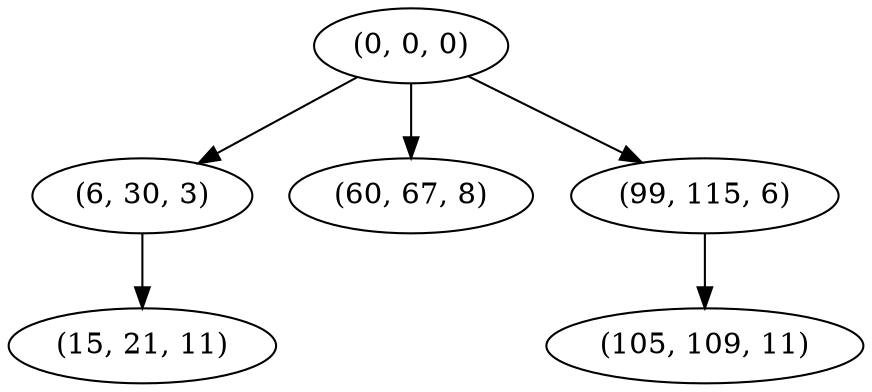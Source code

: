 digraph tree {
    "(0, 0, 0)";
    "(6, 30, 3)";
    "(15, 21, 11)";
    "(60, 67, 8)";
    "(99, 115, 6)";
    "(105, 109, 11)";
    "(0, 0, 0)" -> "(6, 30, 3)";
    "(0, 0, 0)" -> "(60, 67, 8)";
    "(0, 0, 0)" -> "(99, 115, 6)";
    "(6, 30, 3)" -> "(15, 21, 11)";
    "(99, 115, 6)" -> "(105, 109, 11)";
}
